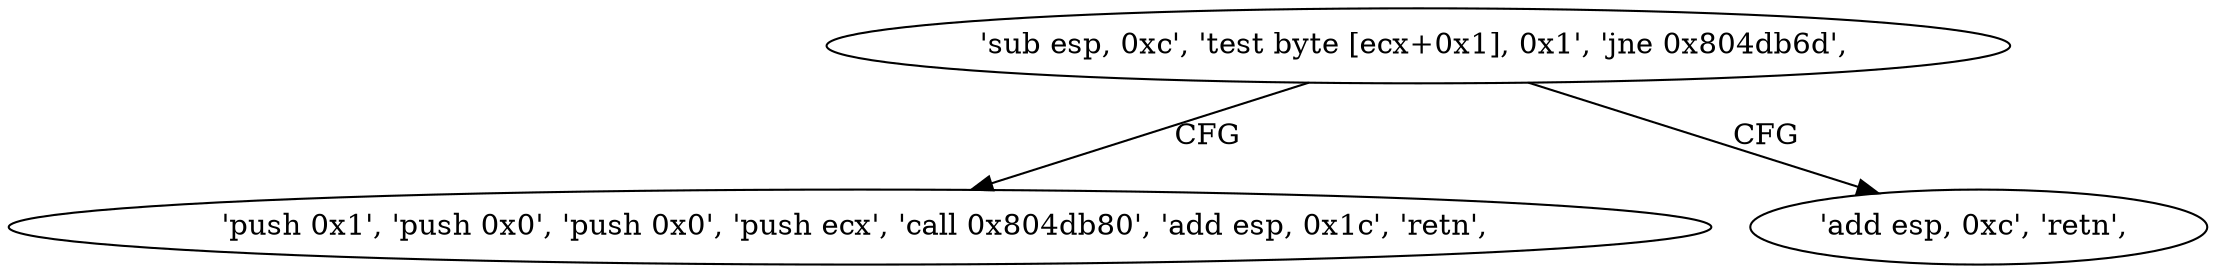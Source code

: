 digraph "func" {
"134536032" [label = "'sub esp, 0xc', 'test byte [ecx+0x1], 0x1', 'jne 0x804db6d', " ]
"134536045" [label = "'push 0x1', 'push 0x0', 'push 0x0', 'push ecx', 'call 0x804db80', 'add esp, 0x1c', 'retn', " ]
"134536041" [label = "'add esp, 0xc', 'retn', " ]
"134536032" -> "134536045" [ label = "CFG" ]
"134536032" -> "134536041" [ label = "CFG" ]
}
